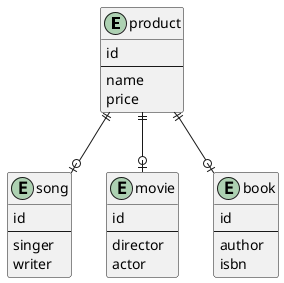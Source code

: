 @startuml

entity product {
  id
  --
  name
  price
}

entity song {
  id
  --
  singer
  writer
}

entity movie {
  id
  --
  director
  actor
}

entity book {
  id
  --
  author
  isbn
}

product ||-d-o| song
product ||-d-o| movie
product ||-d-o| book

@enduml